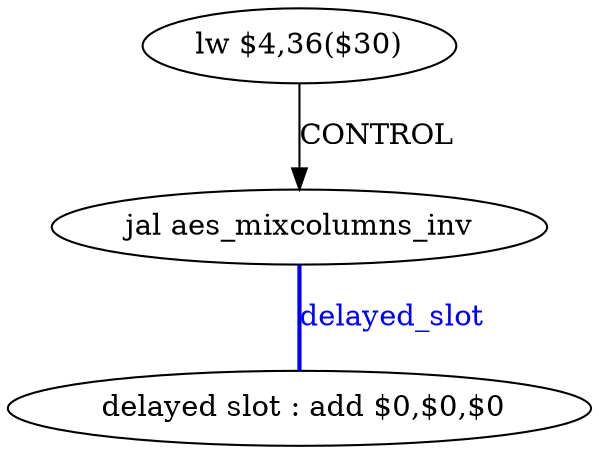 digraph G1 {
node [shape = ellipse];
i2 [label = " delayed slot : add $0,$0,$0"] ;
i1 ->  i2 [style = bold, dir= none, fontcolor = blue, color = blue, label= "delayed_slot"];
i1 [label = "jal aes_mixcolumns_inv"] ;
i0 [label = "lw $4,36($30)"] ;
i0 ->  i1 [label= "CONTROL"];
}
